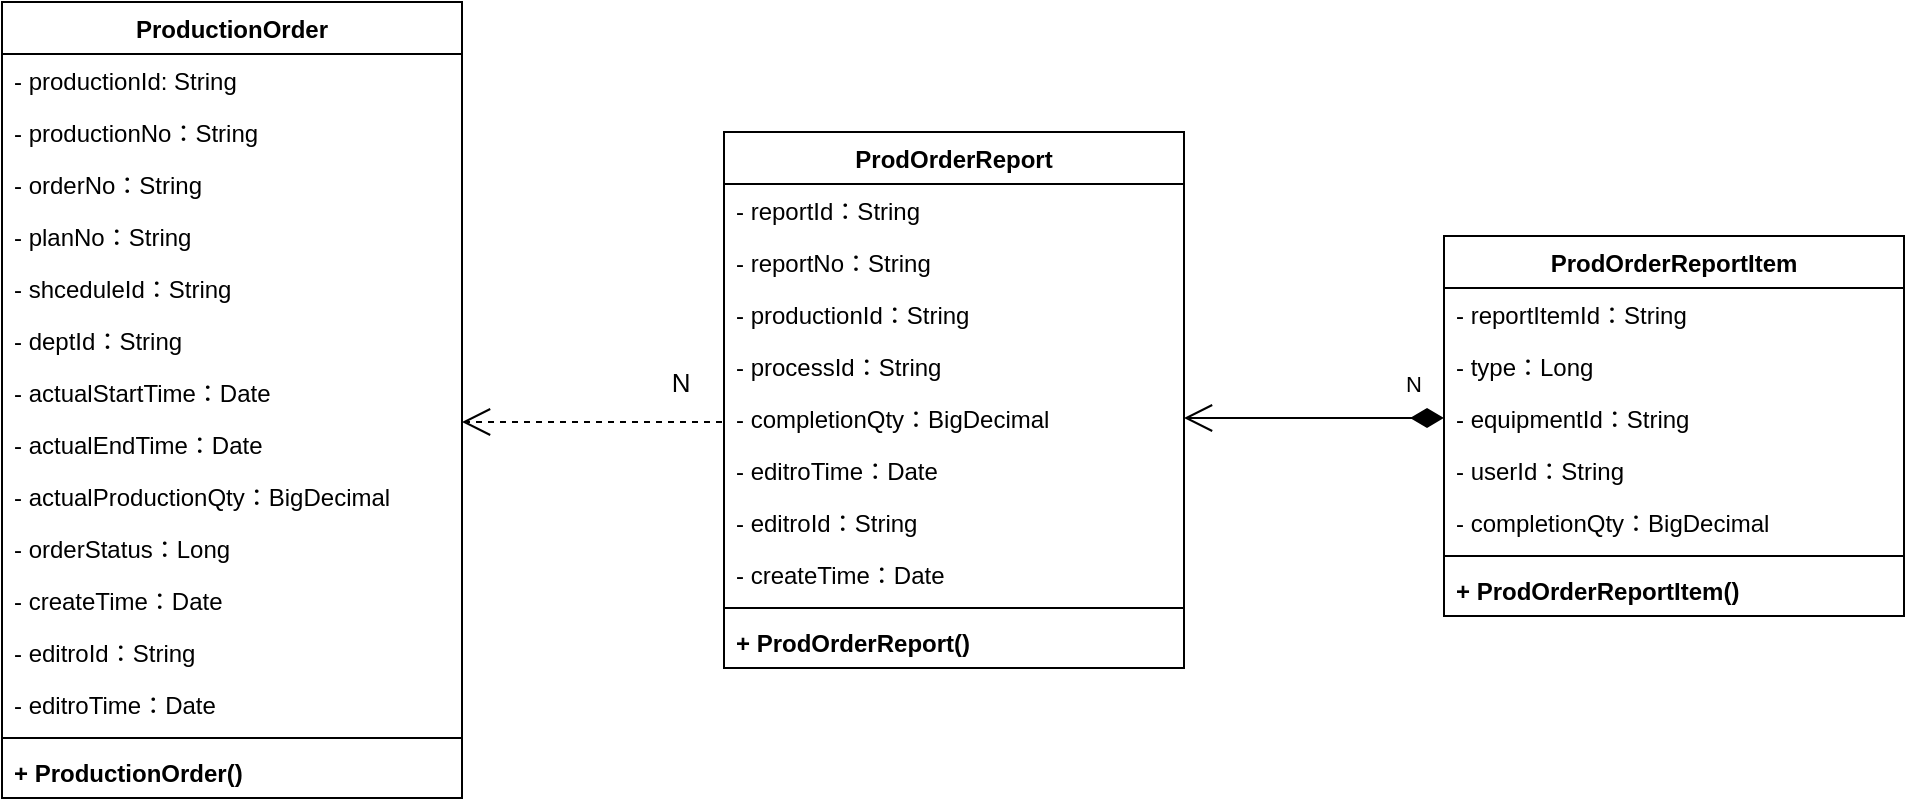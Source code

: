<mxfile version="20.0.4" type="github" pages="4">
  <diagram id="T7yxF0fK-NxQaQUTbsaz" name="领料单">
    <mxGraphModel dx="1422" dy="786" grid="1" gridSize="10" guides="1" tooltips="1" connect="1" arrows="1" fold="1" page="1" pageScale="1" pageWidth="1654" pageHeight="2336" math="0" shadow="0">
      <root>
        <mxCell id="0" />
        <mxCell id="1" parent="0" />
        <mxCell id="19j3Fjk5tVB57wRqXp3--1" value="ProductionOrder" style="swimlane;fontStyle=1;align=center;verticalAlign=top;childLayout=stackLayout;horizontal=1;startSize=26;horizontalStack=0;resizeParent=1;resizeParentMax=0;resizeLast=0;collapsible=1;marginBottom=0;" vertex="1" parent="1">
          <mxGeometry x="240" y="280" width="230" height="398" as="geometry" />
        </mxCell>
        <mxCell id="19j3Fjk5tVB57wRqXp3--2" value="- productionId: String" style="text;strokeColor=none;fillColor=none;align=left;verticalAlign=top;spacingLeft=4;spacingRight=4;overflow=hidden;rotatable=0;points=[[0,0.5],[1,0.5]];portConstraint=eastwest;" vertex="1" parent="19j3Fjk5tVB57wRqXp3--1">
          <mxGeometry y="26" width="230" height="26" as="geometry" />
        </mxCell>
        <mxCell id="19j3Fjk5tVB57wRqXp3--7" value="- productionNo：String" style="text;strokeColor=none;fillColor=none;align=left;verticalAlign=top;spacingLeft=4;spacingRight=4;overflow=hidden;rotatable=0;points=[[0,0.5],[1,0.5]];portConstraint=eastwest;" vertex="1" parent="19j3Fjk5tVB57wRqXp3--1">
          <mxGeometry y="52" width="230" height="26" as="geometry" />
        </mxCell>
        <mxCell id="19j3Fjk5tVB57wRqXp3--6" value="- orderNo：String" style="text;strokeColor=none;fillColor=none;align=left;verticalAlign=top;spacingLeft=4;spacingRight=4;overflow=hidden;rotatable=0;points=[[0,0.5],[1,0.5]];portConstraint=eastwest;" vertex="1" parent="19j3Fjk5tVB57wRqXp3--1">
          <mxGeometry y="78" width="230" height="26" as="geometry" />
        </mxCell>
        <mxCell id="19j3Fjk5tVB57wRqXp3--5" value="- planNo：String" style="text;strokeColor=none;fillColor=none;align=left;verticalAlign=top;spacingLeft=4;spacingRight=4;overflow=hidden;rotatable=0;points=[[0,0.5],[1,0.5]];portConstraint=eastwest;" vertex="1" parent="19j3Fjk5tVB57wRqXp3--1">
          <mxGeometry y="104" width="230" height="26" as="geometry" />
        </mxCell>
        <mxCell id="19j3Fjk5tVB57wRqXp3--11" value="- shceduleId：String" style="text;strokeColor=none;fillColor=none;align=left;verticalAlign=top;spacingLeft=4;spacingRight=4;overflow=hidden;rotatable=0;points=[[0,0.5],[1,0.5]];portConstraint=eastwest;" vertex="1" parent="19j3Fjk5tVB57wRqXp3--1">
          <mxGeometry y="130" width="230" height="26" as="geometry" />
        </mxCell>
        <mxCell id="19j3Fjk5tVB57wRqXp3--10" value="- deptId：String" style="text;strokeColor=none;fillColor=none;align=left;verticalAlign=top;spacingLeft=4;spacingRight=4;overflow=hidden;rotatable=0;points=[[0,0.5],[1,0.5]];portConstraint=eastwest;" vertex="1" parent="19j3Fjk5tVB57wRqXp3--1">
          <mxGeometry y="156" width="230" height="26" as="geometry" />
        </mxCell>
        <mxCell id="19j3Fjk5tVB57wRqXp3--13" value="- actualStartTime：Date" style="text;strokeColor=none;fillColor=none;align=left;verticalAlign=top;spacingLeft=4;spacingRight=4;overflow=hidden;rotatable=0;points=[[0,0.5],[1,0.5]];portConstraint=eastwest;" vertex="1" parent="19j3Fjk5tVB57wRqXp3--1">
          <mxGeometry y="182" width="230" height="26" as="geometry" />
        </mxCell>
        <mxCell id="19j3Fjk5tVB57wRqXp3--12" value="- actualEndTime：Date" style="text;strokeColor=none;fillColor=none;align=left;verticalAlign=top;spacingLeft=4;spacingRight=4;overflow=hidden;rotatable=0;points=[[0,0.5],[1,0.5]];portConstraint=eastwest;" vertex="1" parent="19j3Fjk5tVB57wRqXp3--1">
          <mxGeometry y="208" width="230" height="26" as="geometry" />
        </mxCell>
        <mxCell id="19j3Fjk5tVB57wRqXp3--9" value="- actualProductionQty：BigDecimal" style="text;strokeColor=none;fillColor=none;align=left;verticalAlign=top;spacingLeft=4;spacingRight=4;overflow=hidden;rotatable=0;points=[[0,0.5],[1,0.5]];portConstraint=eastwest;" vertex="1" parent="19j3Fjk5tVB57wRqXp3--1">
          <mxGeometry y="234" width="230" height="26" as="geometry" />
        </mxCell>
        <mxCell id="19j3Fjk5tVB57wRqXp3--16" value="- orderStatus：Long" style="text;strokeColor=none;fillColor=none;align=left;verticalAlign=top;spacingLeft=4;spacingRight=4;overflow=hidden;rotatable=0;points=[[0,0.5],[1,0.5]];portConstraint=eastwest;" vertex="1" parent="19j3Fjk5tVB57wRqXp3--1">
          <mxGeometry y="260" width="230" height="26" as="geometry" />
        </mxCell>
        <mxCell id="19j3Fjk5tVB57wRqXp3--15" value="- createTime：Date" style="text;strokeColor=none;fillColor=none;align=left;verticalAlign=top;spacingLeft=4;spacingRight=4;overflow=hidden;rotatable=0;points=[[0,0.5],[1,0.5]];portConstraint=eastwest;" vertex="1" parent="19j3Fjk5tVB57wRqXp3--1">
          <mxGeometry y="286" width="230" height="26" as="geometry" />
        </mxCell>
        <mxCell id="19j3Fjk5tVB57wRqXp3--14" value="- editroId：String" style="text;strokeColor=none;fillColor=none;align=left;verticalAlign=top;spacingLeft=4;spacingRight=4;overflow=hidden;rotatable=0;points=[[0,0.5],[1,0.5]];portConstraint=eastwest;" vertex="1" parent="19j3Fjk5tVB57wRqXp3--1">
          <mxGeometry y="312" width="230" height="26" as="geometry" />
        </mxCell>
        <mxCell id="19j3Fjk5tVB57wRqXp3--19" value="- editroTime：Date" style="text;strokeColor=none;fillColor=none;align=left;verticalAlign=top;spacingLeft=4;spacingRight=4;overflow=hidden;rotatable=0;points=[[0,0.5],[1,0.5]];portConstraint=eastwest;" vertex="1" parent="19j3Fjk5tVB57wRqXp3--1">
          <mxGeometry y="338" width="230" height="26" as="geometry" />
        </mxCell>
        <mxCell id="19j3Fjk5tVB57wRqXp3--3" value="" style="line;strokeWidth=1;fillColor=none;align=left;verticalAlign=middle;spacingTop=-1;spacingLeft=3;spacingRight=3;rotatable=0;labelPosition=right;points=[];portConstraint=eastwest;" vertex="1" parent="19j3Fjk5tVB57wRqXp3--1">
          <mxGeometry y="364" width="230" height="8" as="geometry" />
        </mxCell>
        <mxCell id="19j3Fjk5tVB57wRqXp3--4" value="+ ProductionOrder()" style="text;strokeColor=none;fillColor=none;align=left;verticalAlign=top;spacingLeft=4;spacingRight=4;overflow=hidden;rotatable=0;points=[[0,0.5],[1,0.5]];portConstraint=eastwest;fontStyle=1" vertex="1" parent="19j3Fjk5tVB57wRqXp3--1">
          <mxGeometry y="372" width="230" height="26" as="geometry" />
        </mxCell>
        <mxCell id="19j3Fjk5tVB57wRqXp3--20" value="ProdOrderReport" style="swimlane;fontStyle=1;align=center;verticalAlign=top;childLayout=stackLayout;horizontal=1;startSize=26;horizontalStack=0;resizeParent=1;resizeParentMax=0;resizeLast=0;collapsible=1;marginBottom=0;" vertex="1" parent="1">
          <mxGeometry x="601" y="345" width="230" height="268" as="geometry" />
        </mxCell>
        <mxCell id="19j3Fjk5tVB57wRqXp3--21" value="- reportId：String" style="text;strokeColor=none;fillColor=none;align=left;verticalAlign=top;spacingLeft=4;spacingRight=4;overflow=hidden;rotatable=0;points=[[0,0.5],[1,0.5]];portConstraint=eastwest;" vertex="1" parent="19j3Fjk5tVB57wRqXp3--20">
          <mxGeometry y="26" width="230" height="26" as="geometry" />
        </mxCell>
        <mxCell id="19j3Fjk5tVB57wRqXp3--32" value="- reportNo：String" style="text;strokeColor=none;fillColor=none;align=left;verticalAlign=top;spacingLeft=4;spacingRight=4;overflow=hidden;rotatable=0;points=[[0,0.5],[1,0.5]];portConstraint=eastwest;" vertex="1" parent="19j3Fjk5tVB57wRqXp3--20">
          <mxGeometry y="52" width="230" height="26" as="geometry" />
        </mxCell>
        <mxCell id="19j3Fjk5tVB57wRqXp3--31" value="- productionId：String" style="text;strokeColor=none;fillColor=none;align=left;verticalAlign=top;spacingLeft=4;spacingRight=4;overflow=hidden;rotatable=0;points=[[0,0.5],[1,0.5]];portConstraint=eastwest;" vertex="1" parent="19j3Fjk5tVB57wRqXp3--20">
          <mxGeometry y="78" width="230" height="26" as="geometry" />
        </mxCell>
        <mxCell id="19j3Fjk5tVB57wRqXp3--30" value="- processId：String" style="text;strokeColor=none;fillColor=none;align=left;verticalAlign=top;spacingLeft=4;spacingRight=4;overflow=hidden;rotatable=0;points=[[0,0.5],[1,0.5]];portConstraint=eastwest;" vertex="1" parent="19j3Fjk5tVB57wRqXp3--20">
          <mxGeometry y="104" width="230" height="26" as="geometry" />
        </mxCell>
        <mxCell id="19j3Fjk5tVB57wRqXp3--29" value="- completionQty：BigDecimal" style="text;strokeColor=none;fillColor=none;align=left;verticalAlign=top;spacingLeft=4;spacingRight=4;overflow=hidden;rotatable=0;points=[[0,0.5],[1,0.5]];portConstraint=eastwest;" vertex="1" parent="19j3Fjk5tVB57wRqXp3--20">
          <mxGeometry y="130" width="230" height="26" as="geometry" />
        </mxCell>
        <mxCell id="19j3Fjk5tVB57wRqXp3--35" value="- editroTime：Date" style="text;strokeColor=none;fillColor=none;align=left;verticalAlign=top;spacingLeft=4;spacingRight=4;overflow=hidden;rotatable=0;points=[[0,0.5],[1,0.5]];portConstraint=eastwest;" vertex="1" parent="19j3Fjk5tVB57wRqXp3--20">
          <mxGeometry y="156" width="230" height="26" as="geometry" />
        </mxCell>
        <mxCell id="19j3Fjk5tVB57wRqXp3--34" value="- editroId：String" style="text;strokeColor=none;fillColor=none;align=left;verticalAlign=top;spacingLeft=4;spacingRight=4;overflow=hidden;rotatable=0;points=[[0,0.5],[1,0.5]];portConstraint=eastwest;" vertex="1" parent="19j3Fjk5tVB57wRqXp3--20">
          <mxGeometry y="182" width="230" height="26" as="geometry" />
        </mxCell>
        <mxCell id="19j3Fjk5tVB57wRqXp3--33" value="- createTime：Date" style="text;strokeColor=none;fillColor=none;align=left;verticalAlign=top;spacingLeft=4;spacingRight=4;overflow=hidden;rotatable=0;points=[[0,0.5],[1,0.5]];portConstraint=eastwest;" vertex="1" parent="19j3Fjk5tVB57wRqXp3--20">
          <mxGeometry y="208" width="230" height="26" as="geometry" />
        </mxCell>
        <mxCell id="19j3Fjk5tVB57wRqXp3--22" value="" style="line;strokeWidth=1;fillColor=none;align=left;verticalAlign=middle;spacingTop=-1;spacingLeft=3;spacingRight=3;rotatable=0;labelPosition=right;points=[];portConstraint=eastwest;" vertex="1" parent="19j3Fjk5tVB57wRqXp3--20">
          <mxGeometry y="234" width="230" height="8" as="geometry" />
        </mxCell>
        <mxCell id="19j3Fjk5tVB57wRqXp3--23" value="+ ProdOrderReport()" style="text;strokeColor=none;fillColor=none;align=left;verticalAlign=top;spacingLeft=4;spacingRight=4;overflow=hidden;rotatable=0;points=[[0,0.5],[1,0.5]];portConstraint=eastwest;fontStyle=1" vertex="1" parent="19j3Fjk5tVB57wRqXp3--20">
          <mxGeometry y="242" width="230" height="26" as="geometry" />
        </mxCell>
        <mxCell id="19j3Fjk5tVB57wRqXp3--36" value="ProdOrderReportItem" style="swimlane;fontStyle=1;align=center;verticalAlign=top;childLayout=stackLayout;horizontal=1;startSize=26;horizontalStack=0;resizeParent=1;resizeParentMax=0;resizeLast=0;collapsible=1;marginBottom=0;" vertex="1" parent="1">
          <mxGeometry x="961" y="397" width="230" height="190" as="geometry" />
        </mxCell>
        <mxCell id="19j3Fjk5tVB57wRqXp3--37" value="- reportItemId：String" style="text;strokeColor=none;fillColor=none;align=left;verticalAlign=top;spacingLeft=4;spacingRight=4;overflow=hidden;rotatable=0;points=[[0,0.5],[1,0.5]];portConstraint=eastwest;" vertex="1" parent="19j3Fjk5tVB57wRqXp3--36">
          <mxGeometry y="26" width="230" height="26" as="geometry" />
        </mxCell>
        <mxCell id="19j3Fjk5tVB57wRqXp3--43" value="- type：Long" style="text;strokeColor=none;fillColor=none;align=left;verticalAlign=top;spacingLeft=4;spacingRight=4;overflow=hidden;rotatable=0;points=[[0,0.5],[1,0.5]];portConstraint=eastwest;" vertex="1" parent="19j3Fjk5tVB57wRqXp3--36">
          <mxGeometry y="52" width="230" height="26" as="geometry" />
        </mxCell>
        <mxCell id="19j3Fjk5tVB57wRqXp3--42" value="- equipmentId：String" style="text;strokeColor=none;fillColor=none;align=left;verticalAlign=top;spacingLeft=4;spacingRight=4;overflow=hidden;rotatable=0;points=[[0,0.5],[1,0.5]];portConstraint=eastwest;" vertex="1" parent="19j3Fjk5tVB57wRqXp3--36">
          <mxGeometry y="78" width="230" height="26" as="geometry" />
        </mxCell>
        <mxCell id="19j3Fjk5tVB57wRqXp3--41" value="- userId：String" style="text;strokeColor=none;fillColor=none;align=left;verticalAlign=top;spacingLeft=4;spacingRight=4;overflow=hidden;rotatable=0;points=[[0,0.5],[1,0.5]];portConstraint=eastwest;" vertex="1" parent="19j3Fjk5tVB57wRqXp3--36">
          <mxGeometry y="104" width="230" height="26" as="geometry" />
        </mxCell>
        <mxCell id="19j3Fjk5tVB57wRqXp3--40" value="- completionQty：BigDecimal" style="text;strokeColor=none;fillColor=none;align=left;verticalAlign=top;spacingLeft=4;spacingRight=4;overflow=hidden;rotatable=0;points=[[0,0.5],[1,0.5]];portConstraint=eastwest;" vertex="1" parent="19j3Fjk5tVB57wRqXp3--36">
          <mxGeometry y="130" width="230" height="26" as="geometry" />
        </mxCell>
        <mxCell id="19j3Fjk5tVB57wRqXp3--38" value="" style="line;strokeWidth=1;fillColor=none;align=left;verticalAlign=middle;spacingTop=-1;spacingLeft=3;spacingRight=3;rotatable=0;labelPosition=right;points=[];portConstraint=eastwest;" vertex="1" parent="19j3Fjk5tVB57wRqXp3--36">
          <mxGeometry y="156" width="230" height="8" as="geometry" />
        </mxCell>
        <mxCell id="19j3Fjk5tVB57wRqXp3--39" value="+ ProdOrderReportItem()" style="text;strokeColor=none;fillColor=none;align=left;verticalAlign=top;spacingLeft=4;spacingRight=4;overflow=hidden;rotatable=0;points=[[0,0.5],[1,0.5]];portConstraint=eastwest;fontStyle=1" vertex="1" parent="19j3Fjk5tVB57wRqXp3--36">
          <mxGeometry y="164" width="230" height="26" as="geometry" />
        </mxCell>
        <mxCell id="19j3Fjk5tVB57wRqXp3--48" value="N" style="endArrow=open;html=1;endSize=12;startArrow=diamondThin;startSize=14;startFill=1;edgeStyle=orthogonalEdgeStyle;align=left;verticalAlign=bottom;rounded=0;exitX=0;exitY=0.5;exitDx=0;exitDy=0;" edge="1" parent="1" source="19j3Fjk5tVB57wRqXp3--42" target="19j3Fjk5tVB57wRqXp3--29">
          <mxGeometry x="-0.68" y="-8" relative="1" as="geometry">
            <mxPoint x="690" y="490" as="sourcePoint" />
            <mxPoint x="850" y="490" as="targetPoint" />
            <mxPoint as="offset" />
          </mxGeometry>
        </mxCell>
        <mxCell id="19j3Fjk5tVB57wRqXp3--49" value="N" style="endArrow=open;endSize=12;dashed=1;html=1;rounded=0;fontSize=13;" edge="1" parent="1">
          <mxGeometry x="-0.667" y="-20" width="160" relative="1" as="geometry">
            <mxPoint x="600" y="490" as="sourcePoint" />
            <mxPoint x="470" y="490" as="targetPoint" />
            <mxPoint as="offset" />
          </mxGeometry>
        </mxCell>
      </root>
    </mxGraphModel>
  </diagram>
  <diagram id="jrrTFCPjYbKDNhqkPG2U" name="质检单">
    <mxGraphModel dx="1422" dy="786" grid="1" gridSize="10" guides="1" tooltips="1" connect="1" arrows="1" fold="1" page="1" pageScale="1" pageWidth="1654" pageHeight="2336" math="0" shadow="0">
      <root>
        <mxCell id="0" />
        <mxCell id="1" parent="0" />
        <mxCell id="EvMRu07jzihB2pd8Z0Wz-5" value="QualityCheckList" style="swimlane;fontStyle=1;align=center;verticalAlign=top;childLayout=stackLayout;horizontal=1;startSize=26;horizontalStack=0;resizeParent=1;resizeParentMax=0;resizeLast=0;collapsible=1;marginBottom=0;fontSize=13;" vertex="1" parent="1">
          <mxGeometry x="280" y="400" width="230" height="398" as="geometry" />
        </mxCell>
        <mxCell id="EvMRu07jzihB2pd8Z0Wz-6" value="- qualityId：String" style="text;strokeColor=none;fillColor=none;align=left;verticalAlign=top;spacingLeft=4;spacingRight=4;overflow=hidden;rotatable=0;points=[[0,0.5],[1,0.5]];portConstraint=eastwest;fontSize=13;" vertex="1" parent="EvMRu07jzihB2pd8Z0Wz-5">
          <mxGeometry y="26" width="230" height="26" as="geometry" />
        </mxCell>
        <mxCell id="PHa66Rt5EKAnsbu5VaZv-6" value="- qualityNo：String" style="text;strokeColor=none;fillColor=none;align=left;verticalAlign=top;spacingLeft=4;spacingRight=4;overflow=hidden;rotatable=0;points=[[0,0.5],[1,0.5]];portConstraint=eastwest;fontSize=13;" vertex="1" parent="EvMRu07jzihB2pd8Z0Wz-5">
          <mxGeometry y="52" width="230" height="26" as="geometry" />
        </mxCell>
        <mxCell id="PHa66Rt5EKAnsbu5VaZv-5" value="- requisitionId：String" style="text;strokeColor=none;fillColor=none;align=left;verticalAlign=top;spacingLeft=4;spacingRight=4;overflow=hidden;rotatable=0;points=[[0,0.5],[1,0.5]];portConstraint=eastwest;fontSize=13;" vertex="1" parent="EvMRu07jzihB2pd8Z0Wz-5">
          <mxGeometry y="78" width="230" height="26" as="geometry" />
        </mxCell>
        <mxCell id="PHa66Rt5EKAnsbu5VaZv-4" value="- scheduleId：String" style="text;strokeColor=none;fillColor=none;align=left;verticalAlign=top;spacingLeft=4;spacingRight=4;overflow=hidden;rotatable=0;points=[[0,0.5],[1,0.5]];portConstraint=eastwest;fontSize=13;" vertex="1" parent="EvMRu07jzihB2pd8Z0Wz-5">
          <mxGeometry y="104" width="230" height="26" as="geometry" />
        </mxCell>
        <mxCell id="PHa66Rt5EKAnsbu5VaZv-3" value="- orderNo：String" style="text;strokeColor=none;fillColor=none;align=left;verticalAlign=top;spacingLeft=4;spacingRight=4;overflow=hidden;rotatable=0;points=[[0,0.5],[1,0.5]];portConstraint=eastwest;fontSize=13;" vertex="1" parent="EvMRu07jzihB2pd8Z0Wz-5">
          <mxGeometry y="130" width="230" height="26" as="geometry" />
        </mxCell>
        <mxCell id="PHa66Rt5EKAnsbu5VaZv-2" value="- planNo：String" style="text;strokeColor=none;fillColor=none;align=left;verticalAlign=top;spacingLeft=4;spacingRight=4;overflow=hidden;rotatable=0;points=[[0,0.5],[1,0.5]];portConstraint=eastwest;fontSize=13;" vertex="1" parent="EvMRu07jzihB2pd8Z0Wz-5">
          <mxGeometry y="156" width="230" height="26" as="geometry" />
        </mxCell>
        <mxCell id="PHa66Rt5EKAnsbu5VaZv-1" value="- qualityPlanId：String" style="text;strokeColor=none;fillColor=none;align=left;verticalAlign=top;spacingLeft=4;spacingRight=4;overflow=hidden;rotatable=0;points=[[0,0.5],[1,0.5]];portConstraint=eastwest;fontSize=13;" vertex="1" parent="EvMRu07jzihB2pd8Z0Wz-5">
          <mxGeometry y="182" width="230" height="26" as="geometry" />
        </mxCell>
        <mxCell id="PHa66Rt5EKAnsbu5VaZv-8" value="- processId：String" style="text;strokeColor=none;fillColor=none;align=left;verticalAlign=top;spacingLeft=4;spacingRight=4;overflow=hidden;rotatable=0;points=[[0,0.5],[1,0.5]];portConstraint=eastwest;fontSize=13;" vertex="1" parent="EvMRu07jzihB2pd8Z0Wz-5">
          <mxGeometry y="208" width="230" height="26" as="geometry" />
        </mxCell>
        <mxCell id="PHa66Rt5EKAnsbu5VaZv-7" value="- flawQty：BigDecimal" style="text;strokeColor=none;fillColor=none;align=left;verticalAlign=top;spacingLeft=4;spacingRight=4;overflow=hidden;rotatable=0;points=[[0,0.5],[1,0.5]];portConstraint=eastwest;fontSize=13;" vertex="1" parent="EvMRu07jzihB2pd8Z0Wz-5">
          <mxGeometry y="234" width="230" height="26" as="geometry" />
        </mxCell>
        <mxCell id="PHa66Rt5EKAnsbu5VaZv-10" value="- flawType：Long" style="text;strokeColor=none;fillColor=none;align=left;verticalAlign=top;spacingLeft=4;spacingRight=4;overflow=hidden;rotatable=0;points=[[0,0.5],[1,0.5]];portConstraint=eastwest;fontSize=13;" vertex="1" parent="EvMRu07jzihB2pd8Z0Wz-5">
          <mxGeometry y="260" width="230" height="26" as="geometry" />
        </mxCell>
        <mxCell id="8sRSUHxK1l_NVZA2hWXd-1" value="- editroTime：Date" style="text;strokeColor=none;fillColor=none;align=left;verticalAlign=top;spacingLeft=4;spacingRight=4;overflow=hidden;rotatable=0;points=[[0,0.5],[1,0.5]];portConstraint=eastwest;" vertex="1" parent="EvMRu07jzihB2pd8Z0Wz-5">
          <mxGeometry y="286" width="230" height="26" as="geometry" />
        </mxCell>
        <mxCell id="8sRSUHxK1l_NVZA2hWXd-3" value="- createTime：Date" style="text;strokeColor=none;fillColor=none;align=left;verticalAlign=top;spacingLeft=4;spacingRight=4;overflow=hidden;rotatable=0;points=[[0,0.5],[1,0.5]];portConstraint=eastwest;" vertex="1" parent="EvMRu07jzihB2pd8Z0Wz-5">
          <mxGeometry y="312" width="230" height="26" as="geometry" />
        </mxCell>
        <mxCell id="8sRSUHxK1l_NVZA2hWXd-2" value="- editroId：String" style="text;strokeColor=none;fillColor=none;align=left;verticalAlign=top;spacingLeft=4;spacingRight=4;overflow=hidden;rotatable=0;points=[[0,0.5],[1,0.5]];portConstraint=eastwest;" vertex="1" parent="EvMRu07jzihB2pd8Z0Wz-5">
          <mxGeometry y="338" width="230" height="26" as="geometry" />
        </mxCell>
        <mxCell id="EvMRu07jzihB2pd8Z0Wz-7" value="" style="line;strokeWidth=1;fillColor=none;align=left;verticalAlign=middle;spacingTop=-1;spacingLeft=3;spacingRight=3;rotatable=0;labelPosition=right;points=[];portConstraint=eastwest;fontSize=13;" vertex="1" parent="EvMRu07jzihB2pd8Z0Wz-5">
          <mxGeometry y="364" width="230" height="8" as="geometry" />
        </mxCell>
        <mxCell id="EvMRu07jzihB2pd8Z0Wz-8" value="+ QualityCheckList()" style="text;strokeColor=none;fillColor=none;align=left;verticalAlign=top;spacingLeft=4;spacingRight=4;overflow=hidden;rotatable=0;points=[[0,0.5],[1,0.5]];portConstraint=eastwest;fontSize=13;fontStyle=1" vertex="1" parent="EvMRu07jzihB2pd8Z0Wz-5">
          <mxGeometry y="372" width="230" height="26" as="geometry" />
        </mxCell>
        <mxCell id="8sRSUHxK1l_NVZA2hWXd-4" value="QualityCheckItem" style="swimlane;fontStyle=1;align=center;verticalAlign=top;childLayout=stackLayout;horizontal=1;startSize=26;horizontalStack=0;resizeParent=1;resizeParentMax=0;resizeLast=0;collapsible=1;marginBottom=0;fontSize=13;" vertex="1" parent="1">
          <mxGeometry x="668" y="308" width="230" height="216" as="geometry" />
        </mxCell>
        <mxCell id="8sRSUHxK1l_NVZA2hWXd-5" value="- qcItmeId：String" style="text;strokeColor=none;fillColor=none;align=left;verticalAlign=top;spacingLeft=4;spacingRight=4;overflow=hidden;rotatable=0;points=[[0,0.5],[1,0.5]];portConstraint=eastwest;fontSize=13;" vertex="1" parent="8sRSUHxK1l_NVZA2hWXd-4">
          <mxGeometry y="26" width="230" height="26" as="geometry" />
        </mxCell>
        <mxCell id="8sRSUHxK1l_NVZA2hWXd-12" value="- type：Long" style="text;strokeColor=none;fillColor=none;align=left;verticalAlign=top;spacingLeft=4;spacingRight=4;overflow=hidden;rotatable=0;points=[[0,0.5],[1,0.5]];portConstraint=eastwest;fontSize=13;" vertex="1" parent="8sRSUHxK1l_NVZA2hWXd-4">
          <mxGeometry y="52" width="230" height="26" as="geometry" />
        </mxCell>
        <mxCell id="8sRSUHxK1l_NVZA2hWXd-11" value="- equipmentId：String" style="text;strokeColor=none;fillColor=none;align=left;verticalAlign=top;spacingLeft=4;spacingRight=4;overflow=hidden;rotatable=0;points=[[0,0.5],[1,0.5]];portConstraint=eastwest;fontSize=13;" vertex="1" parent="8sRSUHxK1l_NVZA2hWXd-4">
          <mxGeometry y="78" width="230" height="26" as="geometry" />
        </mxCell>
        <mxCell id="8sRSUHxK1l_NVZA2hWXd-10" value="- userId：String" style="text;strokeColor=none;fillColor=none;align=left;verticalAlign=top;spacingLeft=4;spacingRight=4;overflow=hidden;rotatable=0;points=[[0,0.5],[1,0.5]];portConstraint=eastwest;fontSize=13;" vertex="1" parent="8sRSUHxK1l_NVZA2hWXd-4">
          <mxGeometry y="104" width="230" height="26" as="geometry" />
        </mxCell>
        <mxCell id="8sRSUHxK1l_NVZA2hWXd-9" value="- flawQty：BigDecimal" style="text;strokeColor=none;fillColor=none;align=left;verticalAlign=top;spacingLeft=4;spacingRight=4;overflow=hidden;rotatable=0;points=[[0,0.5],[1,0.5]];portConstraint=eastwest;fontSize=13;" vertex="1" parent="8sRSUHxK1l_NVZA2hWXd-4">
          <mxGeometry y="130" width="230" height="26" as="geometry" />
        </mxCell>
        <mxCell id="8sRSUHxK1l_NVZA2hWXd-8" value="- flawType：Long" style="text;strokeColor=none;fillColor=none;align=left;verticalAlign=top;spacingLeft=4;spacingRight=4;overflow=hidden;rotatable=0;points=[[0,0.5],[1,0.5]];portConstraint=eastwest;fontSize=13;" vertex="1" parent="8sRSUHxK1l_NVZA2hWXd-4">
          <mxGeometry y="156" width="230" height="26" as="geometry" />
        </mxCell>
        <mxCell id="8sRSUHxK1l_NVZA2hWXd-6" value="" style="line;strokeWidth=1;fillColor=none;align=left;verticalAlign=middle;spacingTop=-1;spacingLeft=3;spacingRight=3;rotatable=0;labelPosition=right;points=[];portConstraint=eastwest;fontSize=13;" vertex="1" parent="8sRSUHxK1l_NVZA2hWXd-4">
          <mxGeometry y="182" width="230" height="8" as="geometry" />
        </mxCell>
        <mxCell id="8sRSUHxK1l_NVZA2hWXd-7" value="+ QualityCheckItem()" style="text;strokeColor=none;fillColor=none;align=left;verticalAlign=top;spacingLeft=4;spacingRight=4;overflow=hidden;rotatable=0;points=[[0,0.5],[1,0.5]];portConstraint=eastwest;fontSize=13;fontStyle=1" vertex="1" parent="8sRSUHxK1l_NVZA2hWXd-4">
          <mxGeometry y="190" width="230" height="26" as="geometry" />
        </mxCell>
        <mxCell id="8sRSUHxK1l_NVZA2hWXd-13" value="ReworkOrder" style="swimlane;fontStyle=1;align=center;verticalAlign=top;childLayout=stackLayout;horizontal=1;startSize=26;horizontalStack=0;resizeParent=1;resizeParentMax=0;resizeLast=0;collapsible=1;marginBottom=0;fontSize=13;" vertex="1" parent="1">
          <mxGeometry x="668" y="556" width="230" height="346" as="geometry" />
        </mxCell>
        <mxCell id="8sRSUHxK1l_NVZA2hWXd-14" value="- reworkId：String" style="text;strokeColor=none;fillColor=none;align=left;verticalAlign=top;spacingLeft=4;spacingRight=4;overflow=hidden;rotatable=0;points=[[0,0.5],[1,0.5]];portConstraint=eastwest;fontSize=13;" vertex="1" parent="8sRSUHxK1l_NVZA2hWXd-13">
          <mxGeometry y="26" width="230" height="26" as="geometry" />
        </mxCell>
        <mxCell id="8sRSUHxK1l_NVZA2hWXd-20" value="- reworkNo：String" style="text;strokeColor=none;fillColor=none;align=left;verticalAlign=top;spacingLeft=4;spacingRight=4;overflow=hidden;rotatable=0;points=[[0,0.5],[1,0.5]];portConstraint=eastwest;fontSize=13;" vertex="1" parent="8sRSUHxK1l_NVZA2hWXd-13">
          <mxGeometry y="52" width="230" height="26" as="geometry" />
        </mxCell>
        <mxCell id="8sRSUHxK1l_NVZA2hWXd-19" value="- reworkQty：BigDecimal" style="text;strokeColor=none;fillColor=none;align=left;verticalAlign=top;spacingLeft=4;spacingRight=4;overflow=hidden;rotatable=0;points=[[0,0.5],[1,0.5]];portConstraint=eastwest;fontSize=13;" vertex="1" parent="8sRSUHxK1l_NVZA2hWXd-13">
          <mxGeometry y="78" width="230" height="26" as="geometry" />
        </mxCell>
        <mxCell id="8sRSUHxK1l_NVZA2hWXd-18" value="- remark：String" style="text;strokeColor=none;fillColor=none;align=left;verticalAlign=top;spacingLeft=4;spacingRight=4;overflow=hidden;rotatable=0;points=[[0,0.5],[1,0.5]];portConstraint=eastwest;fontSize=13;" vertex="1" parent="8sRSUHxK1l_NVZA2hWXd-13">
          <mxGeometry y="104" width="230" height="26" as="geometry" />
        </mxCell>
        <mxCell id="8sRSUHxK1l_NVZA2hWXd-23" value="- qualityId：String" style="text;strokeColor=none;fillColor=none;align=left;verticalAlign=top;spacingLeft=4;spacingRight=4;overflow=hidden;rotatable=0;points=[[0,0.5],[1,0.5]];portConstraint=eastwest;fontSize=13;" vertex="1" parent="8sRSUHxK1l_NVZA2hWXd-13">
          <mxGeometry y="130" width="230" height="26" as="geometry" />
        </mxCell>
        <mxCell id="8sRSUHxK1l_NVZA2hWXd-22" value="- productionId：Sting" style="text;strokeColor=none;fillColor=none;align=left;verticalAlign=top;spacingLeft=4;spacingRight=4;overflow=hidden;rotatable=0;points=[[0,0.5],[1,0.5]];portConstraint=eastwest;fontSize=13;" vertex="1" parent="8sRSUHxK1l_NVZA2hWXd-13">
          <mxGeometry y="156" width="230" height="26" as="geometry" />
        </mxCell>
        <mxCell id="8sRSUHxK1l_NVZA2hWXd-21" value="- teamGroupId：String" style="text;strokeColor=none;fillColor=none;align=left;verticalAlign=top;spacingLeft=4;spacingRight=4;overflow=hidden;rotatable=0;points=[[0,0.5],[1,0.5]];portConstraint=eastwest;fontSize=13;" vertex="1" parent="8sRSUHxK1l_NVZA2hWXd-13">
          <mxGeometry y="182" width="230" height="26" as="geometry" />
        </mxCell>
        <mxCell id="8sRSUHxK1l_NVZA2hWXd-25" value="- requisitionId：String" style="text;strokeColor=none;fillColor=none;align=left;verticalAlign=top;spacingLeft=4;spacingRight=4;overflow=hidden;rotatable=0;points=[[0,0.5],[1,0.5]];portConstraint=eastwest;fontSize=13;" vertex="1" parent="8sRSUHxK1l_NVZA2hWXd-13">
          <mxGeometry y="208" width="230" height="26" as="geometry" />
        </mxCell>
        <mxCell id="8sRSUHxK1l_NVZA2hWXd-26" value="- editroTime：Date" style="text;strokeColor=none;fillColor=none;align=left;verticalAlign=top;spacingLeft=4;spacingRight=4;overflow=hidden;rotatable=0;points=[[0,0.5],[1,0.5]];portConstraint=eastwest;" vertex="1" parent="8sRSUHxK1l_NVZA2hWXd-13">
          <mxGeometry y="234" width="230" height="26" as="geometry" />
        </mxCell>
        <mxCell id="8sRSUHxK1l_NVZA2hWXd-28" value="- editroId：String" style="text;strokeColor=none;fillColor=none;align=left;verticalAlign=top;spacingLeft=4;spacingRight=4;overflow=hidden;rotatable=0;points=[[0,0.5],[1,0.5]];portConstraint=eastwest;" vertex="1" parent="8sRSUHxK1l_NVZA2hWXd-13">
          <mxGeometry y="260" width="230" height="26" as="geometry" />
        </mxCell>
        <mxCell id="8sRSUHxK1l_NVZA2hWXd-27" value="- createTime：Date" style="text;strokeColor=none;fillColor=none;align=left;verticalAlign=top;spacingLeft=4;spacingRight=4;overflow=hidden;rotatable=0;points=[[0,0.5],[1,0.5]];portConstraint=eastwest;" vertex="1" parent="8sRSUHxK1l_NVZA2hWXd-13">
          <mxGeometry y="286" width="230" height="26" as="geometry" />
        </mxCell>
        <mxCell id="8sRSUHxK1l_NVZA2hWXd-15" value="" style="line;strokeWidth=1;fillColor=none;align=left;verticalAlign=middle;spacingTop=-1;spacingLeft=3;spacingRight=3;rotatable=0;labelPosition=right;points=[];portConstraint=eastwest;fontSize=13;" vertex="1" parent="8sRSUHxK1l_NVZA2hWXd-13">
          <mxGeometry y="312" width="230" height="8" as="geometry" />
        </mxCell>
        <mxCell id="8sRSUHxK1l_NVZA2hWXd-16" value="+ ReworkOrder()" style="text;strokeColor=none;fillColor=none;align=left;verticalAlign=top;spacingLeft=4;spacingRight=4;overflow=hidden;rotatable=0;points=[[0,0.5],[1,0.5]];portConstraint=eastwest;fontSize=13;fontStyle=1" vertex="1" parent="8sRSUHxK1l_NVZA2hWXd-13">
          <mxGeometry y="320" width="230" height="26" as="geometry" />
        </mxCell>
        <mxCell id="J4YauBLuIyXJSrw7vuq5-1" value="N" style="endArrow=open;html=1;endSize=12;startArrow=diamondThin;startSize=14;startFill=1;edgeStyle=orthogonalEdgeStyle;align=left;verticalAlign=bottom;rounded=0;fontSize=13;exitX=0;exitY=0.5;exitDx=0;exitDy=0;" edge="1" parent="1" source="8sRSUHxK1l_NVZA2hWXd-10">
          <mxGeometry x="-0.772" y="-10" relative="1" as="geometry">
            <mxPoint x="640" y="425" as="sourcePoint" />
            <mxPoint x="510" y="425" as="targetPoint" />
            <mxPoint as="offset" />
          </mxGeometry>
        </mxCell>
        <mxCell id="hGCmoKCZ_LmUEmcHJueK-1" value="" style="endArrow=block;endFill=1;html=1;edgeStyle=orthogonalEdgeStyle;align=left;verticalAlign=top;rounded=0;fontSize=13;entryX=1;entryY=0.5;entryDx=0;entryDy=0;exitX=0;exitY=0.5;exitDx=0;exitDy=0;" edge="1" parent="1" source="8sRSUHxK1l_NVZA2hWXd-18" target="PHa66Rt5EKAnsbu5VaZv-10">
          <mxGeometry x="-1" relative="1" as="geometry">
            <mxPoint x="490" y="870" as="sourcePoint" />
            <mxPoint x="650" y="870" as="targetPoint" />
          </mxGeometry>
        </mxCell>
        <mxCell id="hGCmoKCZ_LmUEmcHJueK-2" value="1" style="edgeLabel;resizable=0;html=1;align=left;verticalAlign=bottom;fontSize=13;" connectable="0" vertex="1" parent="hGCmoKCZ_LmUEmcHJueK-1">
          <mxGeometry x="-1" relative="1" as="geometry">
            <mxPoint x="-19" y="-1" as="offset" />
          </mxGeometry>
        </mxCell>
      </root>
    </mxGraphModel>
  </diagram>
  <diagram id="IsYMoDRV6RYszwxqfxBP" name="领料单">
    <mxGraphModel dx="1422" dy="786" grid="1" gridSize="10" guides="1" tooltips="1" connect="1" arrows="1" fold="1" page="1" pageScale="1" pageWidth="1654" pageHeight="2336" math="0" shadow="0">
      <root>
        <mxCell id="0" />
        <mxCell id="1" parent="0" />
        <mxCell id="2iR2fHmhzwswp1ebk3m--1" value="MaterialRequisitionForm" style="swimlane;fontStyle=1;align=center;verticalAlign=top;childLayout=stackLayout;horizontal=1;startSize=26;horizontalStack=0;resizeParent=1;resizeParentMax=0;resizeLast=0;collapsible=1;marginBottom=0;fontSize=13;" vertex="1" parent="1">
          <mxGeometry x="320" y="120" width="230" height="372" as="geometry" />
        </mxCell>
        <mxCell id="2iR2fHmhzwswp1ebk3m--2" value="- requisitionId：String" style="text;strokeColor=none;fillColor=none;align=left;verticalAlign=top;spacingLeft=4;spacingRight=4;overflow=hidden;rotatable=0;points=[[0,0.5],[1,0.5]];portConstraint=eastwest;fontSize=13;" vertex="1" parent="2iR2fHmhzwswp1ebk3m--1">
          <mxGeometry y="26" width="230" height="26" as="geometry" />
        </mxCell>
        <mxCell id="2iR2fHmhzwswp1ebk3m--8" value="- requisitionNo：String" style="text;strokeColor=none;fillColor=none;align=left;verticalAlign=top;spacingLeft=4;spacingRight=4;overflow=hidden;rotatable=0;points=[[0,0.5],[1,0.5]];portConstraint=eastwest;fontSize=13;" vertex="1" parent="2iR2fHmhzwswp1ebk3m--1">
          <mxGeometry y="52" width="230" height="26" as="geometry" />
        </mxCell>
        <mxCell id="2iR2fHmhzwswp1ebk3m--7" value="- scheduleId：String" style="text;strokeColor=none;fillColor=none;align=left;verticalAlign=top;spacingLeft=4;spacingRight=4;overflow=hidden;rotatable=0;points=[[0,0.5],[1,0.5]];portConstraint=eastwest;fontSize=13;" vertex="1" parent="2iR2fHmhzwswp1ebk3m--1">
          <mxGeometry y="78" width="230" height="26" as="geometry" />
        </mxCell>
        <mxCell id="2iR2fHmhzwswp1ebk3m--6" value="- planNo：String" style="text;strokeColor=none;fillColor=none;align=left;verticalAlign=top;spacingLeft=4;spacingRight=4;overflow=hidden;rotatable=0;points=[[0,0.5],[1,0.5]];portConstraint=eastwest;fontSize=13;" vertex="1" parent="2iR2fHmhzwswp1ebk3m--1">
          <mxGeometry y="104" width="230" height="26" as="geometry" />
        </mxCell>
        <mxCell id="2iR2fHmhzwswp1ebk3m--5" value="- orderNo：String" style="text;strokeColor=none;fillColor=none;align=left;verticalAlign=top;spacingLeft=4;spacingRight=4;overflow=hidden;rotatable=0;points=[[0,0.5],[1,0.5]];portConstraint=eastwest;fontSize=13;" vertex="1" parent="2iR2fHmhzwswp1ebk3m--1">
          <mxGeometry y="130" width="230" height="26" as="geometry" />
        </mxCell>
        <mxCell id="2iR2fHmhzwswp1ebk3m--11" value="- processNo：String" style="text;strokeColor=none;fillColor=none;align=left;verticalAlign=top;spacingLeft=4;spacingRight=4;overflow=hidden;rotatable=0;points=[[0,0.5],[1,0.5]];portConstraint=eastwest;fontSize=13;" vertex="1" parent="2iR2fHmhzwswp1ebk3m--1">
          <mxGeometry y="156" width="230" height="26" as="geometry" />
        </mxCell>
        <mxCell id="2iR2fHmhzwswp1ebk3m--10" value="- reciverQty：BigDecimal" style="text;strokeColor=none;fillColor=none;align=left;verticalAlign=top;spacingLeft=4;spacingRight=4;overflow=hidden;rotatable=0;points=[[0,0.5],[1,0.5]];portConstraint=eastwest;fontSize=13;" vertex="1" parent="2iR2fHmhzwswp1ebk3m--1">
          <mxGeometry y="182" width="230" height="26" as="geometry" />
        </mxCell>
        <mxCell id="2iR2fHmhzwswp1ebk3m--9" value="- deptId：String" style="text;strokeColor=none;fillColor=none;align=left;verticalAlign=top;spacingLeft=4;spacingRight=4;overflow=hidden;rotatable=0;points=[[0,0.5],[1,0.5]];portConstraint=eastwest;fontSize=13;" vertex="1" parent="2iR2fHmhzwswp1ebk3m--1">
          <mxGeometry y="208" width="230" height="26" as="geometry" />
        </mxCell>
        <mxCell id="2iR2fHmhzwswp1ebk3m--14" value="- leadId：String" style="text;strokeColor=none;fillColor=none;align=left;verticalAlign=top;spacingLeft=4;spacingRight=4;overflow=hidden;rotatable=0;points=[[0,0.5],[1,0.5]];portConstraint=eastwest;fontSize=13;" vertex="1" parent="2iR2fHmhzwswp1ebk3m--1">
          <mxGeometry y="234" width="230" height="26" as="geometry" />
        </mxCell>
        <mxCell id="NtvZF4hSdT91cJrZLP7r-1" value="- editroTime：Date" style="text;strokeColor=none;fillColor=none;align=left;verticalAlign=top;spacingLeft=4;spacingRight=4;overflow=hidden;rotatable=0;points=[[0,0.5],[1,0.5]];portConstraint=eastwest;" vertex="1" parent="2iR2fHmhzwswp1ebk3m--1">
          <mxGeometry y="260" width="230" height="26" as="geometry" />
        </mxCell>
        <mxCell id="NtvZF4hSdT91cJrZLP7r-3" value="- createTime：Date" style="text;strokeColor=none;fillColor=none;align=left;verticalAlign=top;spacingLeft=4;spacingRight=4;overflow=hidden;rotatable=0;points=[[0,0.5],[1,0.5]];portConstraint=eastwest;" vertex="1" parent="2iR2fHmhzwswp1ebk3m--1">
          <mxGeometry y="286" width="230" height="26" as="geometry" />
        </mxCell>
        <mxCell id="NtvZF4hSdT91cJrZLP7r-2" value="- editroId：String" style="text;strokeColor=none;fillColor=none;align=left;verticalAlign=top;spacingLeft=4;spacingRight=4;overflow=hidden;rotatable=0;points=[[0,0.5],[1,0.5]];portConstraint=eastwest;" vertex="1" parent="2iR2fHmhzwswp1ebk3m--1">
          <mxGeometry y="312" width="230" height="26" as="geometry" />
        </mxCell>
        <mxCell id="2iR2fHmhzwswp1ebk3m--3" value="" style="line;strokeWidth=1;fillColor=none;align=left;verticalAlign=middle;spacingTop=-1;spacingLeft=3;spacingRight=3;rotatable=0;labelPosition=right;points=[];portConstraint=eastwest;fontSize=13;" vertex="1" parent="2iR2fHmhzwswp1ebk3m--1">
          <mxGeometry y="338" width="230" height="8" as="geometry" />
        </mxCell>
        <mxCell id="2iR2fHmhzwswp1ebk3m--4" value="+ MaterialRequisitionForm()" style="text;strokeColor=none;fillColor=none;align=left;verticalAlign=top;spacingLeft=4;spacingRight=4;overflow=hidden;rotatable=0;points=[[0,0.5],[1,0.5]];portConstraint=eastwest;fontSize=13;fontStyle=1" vertex="1" parent="2iR2fHmhzwswp1ebk3m--1">
          <mxGeometry y="346" width="230" height="26" as="geometry" />
        </mxCell>
        <mxCell id="NtvZF4hSdT91cJrZLP7r-4" value="MrfList" style="swimlane;fontStyle=1;align=center;verticalAlign=top;childLayout=stackLayout;horizontal=1;startSize=26;horizontalStack=0;resizeParent=1;resizeParentMax=0;resizeLast=0;collapsible=1;marginBottom=0;fontSize=13;" vertex="1" parent="1">
          <mxGeometry x="760" y="170" width="230" height="216" as="geometry" />
        </mxCell>
        <mxCell id="NtvZF4hSdT91cJrZLP7r-5" value="- mrListId：String" style="text;strokeColor=none;fillColor=none;align=left;verticalAlign=top;spacingLeft=4;spacingRight=4;overflow=hidden;rotatable=0;points=[[0,0.5],[1,0.5]];portConstraint=eastwest;fontSize=13;" vertex="1" parent="NtvZF4hSdT91cJrZLP7r-4">
          <mxGeometry y="26" width="230" height="26" as="geometry" />
        </mxCell>
        <mxCell id="NtvZF4hSdT91cJrZLP7r-10" value="- requisitionId：String" style="text;strokeColor=none;fillColor=none;align=left;verticalAlign=top;spacingLeft=4;spacingRight=4;overflow=hidden;rotatable=0;points=[[0,0.5],[1,0.5]];portConstraint=eastwest;fontSize=13;" vertex="1" parent="NtvZF4hSdT91cJrZLP7r-4">
          <mxGeometry y="52" width="230" height="26" as="geometry" />
        </mxCell>
        <mxCell id="NtvZF4hSdT91cJrZLP7r-9" value="- materialId：String" style="text;strokeColor=none;fillColor=none;align=left;verticalAlign=top;spacingLeft=4;spacingRight=4;overflow=hidden;rotatable=0;points=[[0,0.5],[1,0.5]];portConstraint=eastwest;fontSize=13;" vertex="1" parent="NtvZF4hSdT91cJrZLP7r-4">
          <mxGeometry y="78" width="230" height="26" as="geometry" />
        </mxCell>
        <mxCell id="NtvZF4hSdT91cJrZLP7r-8" value="- model：String" style="text;strokeColor=none;fillColor=none;align=left;verticalAlign=top;spacingLeft=4;spacingRight=4;overflow=hidden;rotatable=0;points=[[0,0.5],[1,0.5]];portConstraint=eastwest;fontSize=13;" vertex="1" parent="NtvZF4hSdT91cJrZLP7r-4">
          <mxGeometry y="104" width="230" height="26" as="geometry" />
        </mxCell>
        <mxCell id="NtvZF4hSdT91cJrZLP7r-12" value="- quantity：BigDecimal" style="text;strokeColor=none;fillColor=none;align=left;verticalAlign=top;spacingLeft=4;spacingRight=4;overflow=hidden;rotatable=0;points=[[0,0.5],[1,0.5]];portConstraint=eastwest;fontSize=13;" vertex="1" parent="NtvZF4hSdT91cJrZLP7r-4">
          <mxGeometry y="130" width="230" height="26" as="geometry" />
        </mxCell>
        <mxCell id="NtvZF4hSdT91cJrZLP7r-11" value="- unit：Long" style="text;strokeColor=none;fillColor=none;align=left;verticalAlign=top;spacingLeft=4;spacingRight=4;overflow=hidden;rotatable=0;points=[[0,0.5],[1,0.5]];portConstraint=eastwest;fontSize=13;" vertex="1" parent="NtvZF4hSdT91cJrZLP7r-4">
          <mxGeometry y="156" width="230" height="26" as="geometry" />
        </mxCell>
        <mxCell id="NtvZF4hSdT91cJrZLP7r-6" value="" style="line;strokeWidth=1;fillColor=none;align=left;verticalAlign=middle;spacingTop=-1;spacingLeft=3;spacingRight=3;rotatable=0;labelPosition=right;points=[];portConstraint=eastwest;fontSize=13;" vertex="1" parent="NtvZF4hSdT91cJrZLP7r-4">
          <mxGeometry y="182" width="230" height="8" as="geometry" />
        </mxCell>
        <mxCell id="NtvZF4hSdT91cJrZLP7r-7" value="+ MrfList()" style="text;strokeColor=none;fillColor=none;align=left;verticalAlign=top;spacingLeft=4;spacingRight=4;overflow=hidden;rotatable=0;points=[[0,0.5],[1,0.5]];portConstraint=eastwest;fontSize=13;fontStyle=1" vertex="1" parent="NtvZF4hSdT91cJrZLP7r-4">
          <mxGeometry y="190" width="230" height="26" as="geometry" />
        </mxCell>
      </root>
    </mxGraphModel>
  </diagram>
  <diagram id="hfw27Ge-AU1f6wihi8nB" name="补料单">
    <mxGraphModel dx="1422" dy="786" grid="1" gridSize="10" guides="1" tooltips="1" connect="1" arrows="1" fold="1" page="1" pageScale="1" pageWidth="1654" pageHeight="2336" math="0" shadow="0">
      <root>
        <mxCell id="0" />
        <mxCell id="1" parent="0" />
        <mxCell id="fxdHyxnUtY2sweQWvwCe-1" value="ExtraMrf" style="swimlane;fontStyle=1;align=center;verticalAlign=top;childLayout=stackLayout;horizontal=1;startSize=26;horizontalStack=0;resizeParent=1;resizeParentMax=0;resizeLast=0;collapsible=1;marginBottom=0;fontSize=13;" vertex="1" parent="1">
          <mxGeometry x="400" y="280" width="230" height="294" as="geometry" />
        </mxCell>
        <mxCell id="fxdHyxnUtY2sweQWvwCe-2" value="- extraId：String" style="text;strokeColor=none;fillColor=none;align=left;verticalAlign=top;spacingLeft=4;spacingRight=4;overflow=hidden;rotatable=0;points=[[0,0.5],[1,0.5]];portConstraint=eastwest;fontSize=13;" vertex="1" parent="fxdHyxnUtY2sweQWvwCe-1">
          <mxGeometry y="26" width="230" height="26" as="geometry" />
        </mxCell>
        <mxCell id="r_FbtpfglSQ6Yk97xbvE-4" value="- supplementlNo：String" style="text;strokeColor=none;fillColor=none;align=left;verticalAlign=top;spacingLeft=4;spacingRight=4;overflow=hidden;rotatable=0;points=[[0,0.5],[1,0.5]];portConstraint=eastwest;fontSize=13;" vertex="1" parent="fxdHyxnUtY2sweQWvwCe-1">
          <mxGeometry y="52" width="230" height="26" as="geometry" />
        </mxCell>
        <mxCell id="r_FbtpfglSQ6Yk97xbvE-3" value="- orderNo：String" style="text;strokeColor=none;fillColor=none;align=left;verticalAlign=top;spacingLeft=4;spacingRight=4;overflow=hidden;rotatable=0;points=[[0,0.5],[1,0.5]];portConstraint=eastwest;fontSize=13;" vertex="1" parent="fxdHyxnUtY2sweQWvwCe-1">
          <mxGeometry y="78" width="230" height="26" as="geometry" />
        </mxCell>
        <mxCell id="r_FbtpfglSQ6Yk97xbvE-2" value="- planNo：String" style="text;strokeColor=none;fillColor=none;align=left;verticalAlign=top;spacingLeft=4;spacingRight=4;overflow=hidden;rotatable=0;points=[[0,0.5],[1,0.5]];portConstraint=eastwest;fontSize=13;" vertex="1" parent="fxdHyxnUtY2sweQWvwCe-1">
          <mxGeometry y="104" width="230" height="26" as="geometry" />
        </mxCell>
        <mxCell id="r_FbtpfglSQ6Yk97xbvE-1" value="- productionId：String" style="text;strokeColor=none;fillColor=none;align=left;verticalAlign=top;spacingLeft=4;spacingRight=4;overflow=hidden;rotatable=0;points=[[0,0.5],[1,0.5]];portConstraint=eastwest;fontSize=13;" vertex="1" parent="fxdHyxnUtY2sweQWvwCe-1">
          <mxGeometry y="130" width="230" height="26" as="geometry" />
        </mxCell>
        <mxCell id="r_FbtpfglSQ6Yk97xbvE-6" value="- reworkId：String" style="text;strokeColor=none;fillColor=none;align=left;verticalAlign=top;spacingLeft=4;spacingRight=4;overflow=hidden;rotatable=0;points=[[0,0.5],[1,0.5]];portConstraint=eastwest;fontSize=13;" vertex="1" parent="fxdHyxnUtY2sweQWvwCe-1">
          <mxGeometry y="156" width="230" height="26" as="geometry" />
        </mxCell>
        <mxCell id="CKZDgXZ-jS6Nenl5NLkK-3" value="- editroId：String" style="text;strokeColor=none;fillColor=none;align=left;verticalAlign=top;spacingLeft=4;spacingRight=4;overflow=hidden;rotatable=0;points=[[0,0.5],[1,0.5]];portConstraint=eastwest;" vertex="1" parent="fxdHyxnUtY2sweQWvwCe-1">
          <mxGeometry y="182" width="230" height="26" as="geometry" />
        </mxCell>
        <mxCell id="CKZDgXZ-jS6Nenl5NLkK-2" value="- createTime：Date" style="text;strokeColor=none;fillColor=none;align=left;verticalAlign=top;spacingLeft=4;spacingRight=4;overflow=hidden;rotatable=0;points=[[0,0.5],[1,0.5]];portConstraint=eastwest;" vertex="1" parent="fxdHyxnUtY2sweQWvwCe-1">
          <mxGeometry y="208" width="230" height="26" as="geometry" />
        </mxCell>
        <mxCell id="CKZDgXZ-jS6Nenl5NLkK-1" value="- editroTime：Date" style="text;strokeColor=none;fillColor=none;align=left;verticalAlign=top;spacingLeft=4;spacingRight=4;overflow=hidden;rotatable=0;points=[[0,0.5],[1,0.5]];portConstraint=eastwest;" vertex="1" parent="fxdHyxnUtY2sweQWvwCe-1">
          <mxGeometry y="234" width="230" height="26" as="geometry" />
        </mxCell>
        <mxCell id="fxdHyxnUtY2sweQWvwCe-3" value="" style="line;strokeWidth=1;fillColor=none;align=left;verticalAlign=middle;spacingTop=-1;spacingLeft=3;spacingRight=3;rotatable=0;labelPosition=right;points=[];portConstraint=eastwest;fontSize=13;" vertex="1" parent="fxdHyxnUtY2sweQWvwCe-1">
          <mxGeometry y="260" width="230" height="8" as="geometry" />
        </mxCell>
        <mxCell id="fxdHyxnUtY2sweQWvwCe-4" value="+ ExtraMrf()" style="text;strokeColor=none;fillColor=none;align=left;verticalAlign=top;spacingLeft=4;spacingRight=4;overflow=hidden;rotatable=0;points=[[0,0.5],[1,0.5]];portConstraint=eastwest;fontSize=13;fontStyle=1" vertex="1" parent="fxdHyxnUtY2sweQWvwCe-1">
          <mxGeometry y="268" width="230" height="26" as="geometry" />
        </mxCell>
        <mxCell id="CKZDgXZ-jS6Nenl5NLkK-4" value="ExtraMrfList" style="swimlane;fontStyle=1;align=center;verticalAlign=top;childLayout=stackLayout;horizontal=1;startSize=26;horizontalStack=0;resizeParent=1;resizeParentMax=0;resizeLast=0;collapsible=1;marginBottom=0;fontSize=13;" vertex="1" parent="1">
          <mxGeometry x="760" y="310" width="230" height="216" as="geometry" />
        </mxCell>
        <mxCell id="CKZDgXZ-jS6Nenl5NLkK-5" value="- extraListId：String" style="text;strokeColor=none;fillColor=none;align=left;verticalAlign=top;spacingLeft=4;spacingRight=4;overflow=hidden;rotatable=0;points=[[0,0.5],[1,0.5]];portConstraint=eastwest;fontSize=13;" vertex="1" parent="CKZDgXZ-jS6Nenl5NLkK-4">
          <mxGeometry y="26" width="230" height="26" as="geometry" />
        </mxCell>
        <mxCell id="CKZDgXZ-jS6Nenl5NLkK-10" value="- extraId：String" style="text;strokeColor=none;fillColor=none;align=left;verticalAlign=top;spacingLeft=4;spacingRight=4;overflow=hidden;rotatable=0;points=[[0,0.5],[1,0.5]];portConstraint=eastwest;fontSize=13;" vertex="1" parent="CKZDgXZ-jS6Nenl5NLkK-4">
          <mxGeometry y="52" width="230" height="26" as="geometry" />
        </mxCell>
        <mxCell id="CKZDgXZ-jS6Nenl5NLkK-9" value="- materialId：String" style="text;strokeColor=none;fillColor=none;align=left;verticalAlign=top;spacingLeft=4;spacingRight=4;overflow=hidden;rotatable=0;points=[[0,0.5],[1,0.5]];portConstraint=eastwest;fontSize=13;" vertex="1" parent="CKZDgXZ-jS6Nenl5NLkK-4">
          <mxGeometry y="78" width="230" height="26" as="geometry" />
        </mxCell>
        <mxCell id="cuZIkvrCeNlwWX4Ry4zW-1" value="- model：String" style="text;strokeColor=none;fillColor=none;align=left;verticalAlign=top;spacingLeft=4;spacingRight=4;overflow=hidden;rotatable=0;points=[[0,0.5],[1,0.5]];portConstraint=eastwest;fontSize=13;" vertex="1" parent="CKZDgXZ-jS6Nenl5NLkK-4">
          <mxGeometry y="104" width="230" height="26" as="geometry" />
        </mxCell>
        <mxCell id="cuZIkvrCeNlwWX4Ry4zW-2" value="- quantity：BigDecimal" style="text;strokeColor=none;fillColor=none;align=left;verticalAlign=top;spacingLeft=4;spacingRight=4;overflow=hidden;rotatable=0;points=[[0,0.5],[1,0.5]];portConstraint=eastwest;fontSize=13;" vertex="1" parent="CKZDgXZ-jS6Nenl5NLkK-4">
          <mxGeometry y="130" width="230" height="26" as="geometry" />
        </mxCell>
        <mxCell id="cuZIkvrCeNlwWX4Ry4zW-3" value="- unit：Long" style="text;strokeColor=none;fillColor=none;align=left;verticalAlign=top;spacingLeft=4;spacingRight=4;overflow=hidden;rotatable=0;points=[[0,0.5],[1,0.5]];portConstraint=eastwest;fontSize=13;" vertex="1" parent="CKZDgXZ-jS6Nenl5NLkK-4">
          <mxGeometry y="156" width="230" height="26" as="geometry" />
        </mxCell>
        <mxCell id="CKZDgXZ-jS6Nenl5NLkK-6" value="" style="line;strokeWidth=1;fillColor=none;align=left;verticalAlign=middle;spacingTop=-1;spacingLeft=3;spacingRight=3;rotatable=0;labelPosition=right;points=[];portConstraint=eastwest;fontSize=13;" vertex="1" parent="CKZDgXZ-jS6Nenl5NLkK-4">
          <mxGeometry y="182" width="230" height="8" as="geometry" />
        </mxCell>
        <mxCell id="CKZDgXZ-jS6Nenl5NLkK-7" value="+ ExtraMrfList()" style="text;strokeColor=none;fillColor=none;align=left;verticalAlign=top;spacingLeft=4;spacingRight=4;overflow=hidden;rotatable=0;points=[[0,0.5],[1,0.5]];portConstraint=eastwest;fontSize=13;fontStyle=1" vertex="1" parent="CKZDgXZ-jS6Nenl5NLkK-4">
          <mxGeometry y="190" width="230" height="26" as="geometry" />
        </mxCell>
      </root>
    </mxGraphModel>
  </diagram>
</mxfile>
